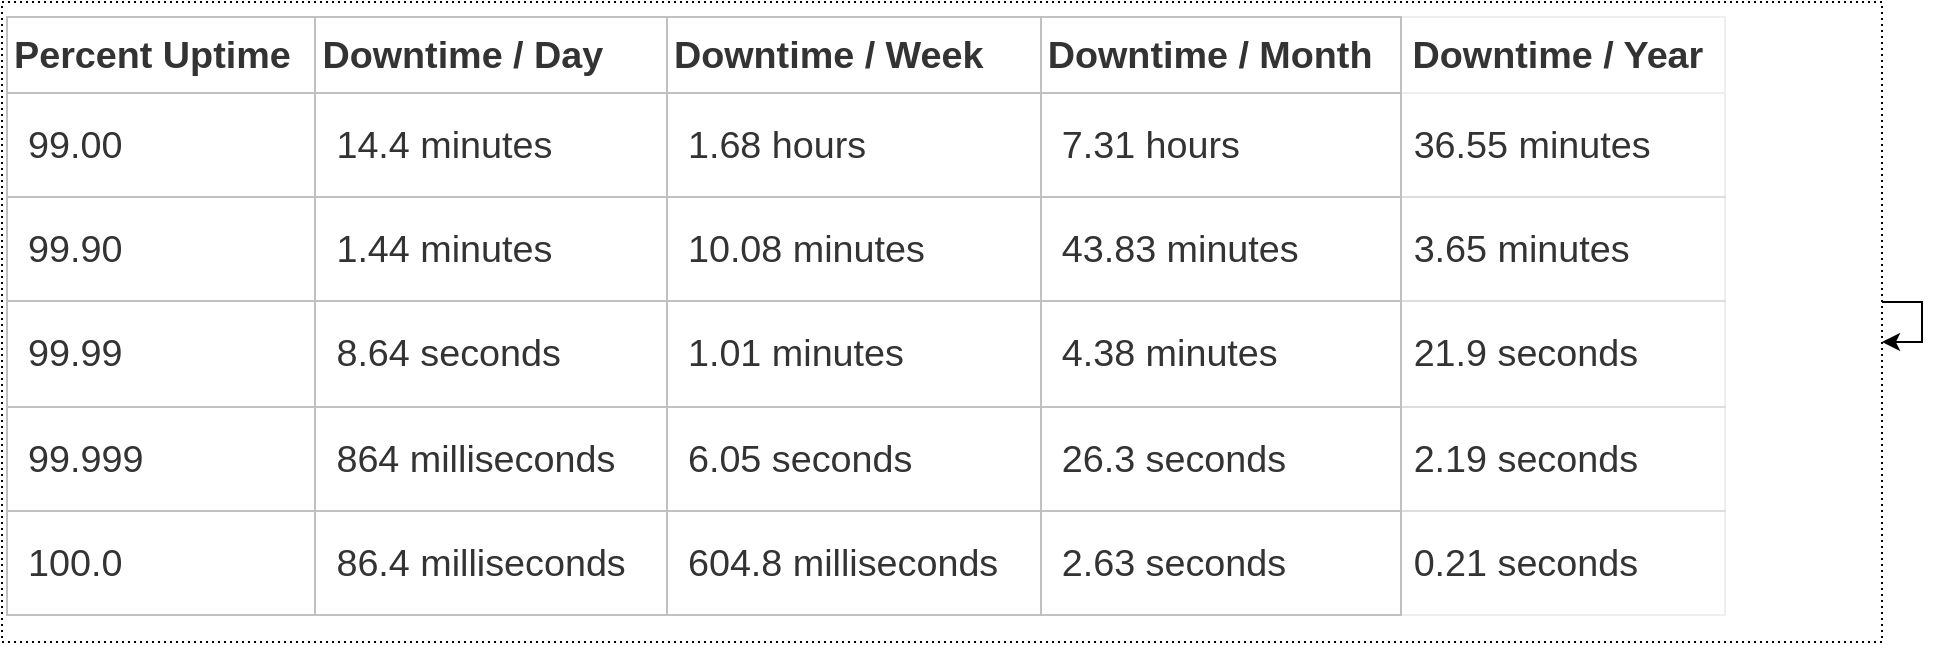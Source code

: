 <mxfile version="13.1.14" type="github">
  <diagram name="Page-1" id="bd83a815-5ea8-2e97-e5ec-87c9f400f2fa">
    <mxGraphModel dx="946" dy="614" grid="1" gridSize="10" guides="1" tooltips="1" connect="1" arrows="1" fold="1" page="1" pageScale="1.5" pageWidth="1169" pageHeight="826" background="#ffffff" math="0" shadow="0">
      <root>
        <mxCell id="0" style=";html=1;" />
        <mxCell id="1" style=";html=1;" parent="0" />
        <mxCell id="Qp-HphKMrTElHFIgSeHp-2" value="&lt;table border=&quot;1&quot; style=&quot;box-sizing: border-box ; border-collapse: collapse ; border-spacing: 0px ; font-size: 18.88px ; padding: 0px ; width: 860px ; margin: 0px auto 0.5em ; overflow: scroll ; display: table ; border: 0px ; max-width: 100% ; font-style: normal ; font-weight: 400 ; font-stretch: inherit ; line-height: 1.65em ; font-family: &amp;#34;georgia&amp;#34; , &amp;#34;baskerville&amp;#34; , &amp;#34;roman&amp;#34; , &amp;#34;times new roman&amp;#34; , &amp;#34;times&amp;#34; , serif ; outline: 0px ; vertical-align: baseline ; text-align: left ; color: rgb(51 , 51 , 51) ; letter-spacing: normal ; text-indent: 0px ; text-transform: none ; word-spacing: 0px ; background-color: rgb(255 , 255 , 255)&quot;&gt;&lt;thead style=&quot;box-sizing: border-box ; font-family: inherit ; border: 0px ; font-style: inherit ; font-variant: inherit ; font-weight: bold ; font-stretch: inherit ; font-size: inherit ; line-height: inherit ; margin: 0px ; outline: 0px ; padding: 0px ; vertical-align: baseline ; display: table-header-group&quot;&gt;&lt;tr style=&quot;box-sizing: border-box ; border: 0px ; font: inherit ; margin: 0px ; outline: 0px ; padding: 0px ; vertical-align: baseline ; display: table-row&quot;&gt;&lt;td style=&quot;box-sizing: border-box ; margin: 0px ; padding: 3px ; border: 1px solid rgb(192 , 192 , 192) ; font-style: inherit ; font-variant: inherit ; font-weight: inherit ; font-stretch: inherit ; font-size: 18.88px ; line-height: 1.65em ; outline: 0px ; vertical-align: text-top ; display: table-cell ; text-indent: 0px ; text-align: left&quot;&gt;&lt;span class=&quot;left&quot; style=&quot;font-style: inherit ; font-variant: inherit ; font-weight: inherit ; font-stretch: inherit ; font-size: inherit ; line-height: inherit ; box-sizing: border-box ; border: 0px ; margin: 0px ; outline: 0px ; padding: 0px ; vertical-align: baseline ; text-align: left&quot;&gt;&lt;font face=&quot;Helvetica&quot;&gt;Percent Uptime&lt;/font&gt;&lt;/span&gt;&lt;/td&gt;&lt;td style=&quot;box-sizing: border-box ; margin: 0px ; padding: 3px ; border: 1px solid rgb(192 , 192 , 192) ; font-style: inherit ; font-variant: inherit ; font-weight: inherit ; font-stretch: inherit ; font-size: 18.88px ; line-height: 1.65em ; outline: 0px ; vertical-align: text-top ; display: table-cell ; text-indent: 0px ; text-align: left&quot;&gt;&lt;span class=&quot;left&quot; style=&quot;box-sizing: border-box ; border: 0px ; font-style: inherit ; font-variant: inherit ; font-weight: inherit ; font-stretch: inherit ; font-size: inherit ; line-height: inherit ; margin: 0px ; outline: 0px ; padding: 0px ; vertical-align: baseline ; text-align: left&quot;&gt;&lt;font face=&quot;Helvetica&quot;&gt;Downtime / Day&lt;/font&gt;&lt;/span&gt;&lt;/td&gt;&lt;td style=&quot;box-sizing: border-box ; margin: 0px ; padding: 3px ; border: 1px solid rgb(192 , 192 , 192) ; font-style: inherit ; font-variant: inherit ; font-weight: inherit ; font-stretch: inherit ; font-size: 18.88px ; line-height: 1.65em ; outline: 0px ; vertical-align: text-top ; display: table-cell ; text-indent: 0px ; text-align: left&quot;&gt;&lt;span class=&quot;left&quot; style=&quot;box-sizing: border-box ; border: 0px ; font-style: inherit ; font-variant: inherit ; font-weight: inherit ; font-stretch: inherit ; font-size: inherit ; line-height: inherit ; margin: 0px ; outline: 0px ; padding: 0px ; vertical-align: baseline ; text-align: left&quot;&gt;&lt;font face=&quot;Helvetica&quot;&gt;Downtime / Week&lt;/font&gt;&lt;/span&gt;&lt;/td&gt;&lt;td style=&quot;box-sizing: border-box ; margin: 0px ; padding: 3px ; border: 1px solid rgb(192 , 192 , 192) ; font-style: inherit ; font-variant: inherit ; font-weight: inherit ; font-stretch: inherit ; font-size: 18.88px ; line-height: 1.65em ; outline: 0px ; vertical-align: text-top ; display: table-cell ; text-indent: 0px ; text-align: left&quot;&gt;&lt;span class=&quot;left&quot; style=&quot;font-style: inherit ; font-variant: inherit ; font-weight: inherit ; font-stretch: inherit ; font-size: inherit ; line-height: inherit ; box-sizing: border-box ; border: 0px ; margin: 0px ; outline: 0px ; padding: 0px ; vertical-align: baseline ; text-align: left&quot;&gt;&lt;font face=&quot;Helvetica&quot;&gt;Downtime / Month&lt;/font&gt;&lt;/span&gt;&lt;/td&gt;&lt;th&gt;&amp;nbsp;&lt;font face=&quot;Helvetica&quot;&gt;Downtime / Year&lt;/font&gt;&lt;/th&gt;&lt;/tr&gt;&lt;/thead&gt;&lt;tbody style=&quot;box-sizing: border-box ; max-width: 100% ; overflow: scroll&quot;&gt;&lt;tr style=&quot;box-sizing: border-box ; border-width: 0px 0px 1px ; border-bottom-style: solid ; border-bottom-color: rgb(221 , 221 , 221) ; font-style: inherit ; font-variant: inherit ; font-weight: inherit ; font-stretch: inherit ; font-size: inherit ; line-height: inherit ; margin: 0px ; outline: 0px ; padding: 0px ; vertical-align: baseline ; display: table-row&quot;&gt;&lt;td style=&quot;box-sizing: border-box ; margin: 0px ; padding: 10px ; border: 1px solid rgb(192 , 192 , 192) ; font-style: inherit ; font-variant: inherit ; font-weight: inherit ; font-stretch: inherit ; font-size: 18.88px ; line-height: 1.65em ; outline: 0px ; vertical-align: text-top ; display: table-cell ; text-indent: 0px ; text-align: left&quot;&gt;&lt;span class=&quot;left&quot; style=&quot;font-style: inherit ; font-variant: inherit ; font-weight: inherit ; font-stretch: inherit ; font-size: inherit ; line-height: inherit ; box-sizing: border-box ; border: 0px ; margin: 0px ; outline: 0px ; padding: 0px ; vertical-align: baseline ; text-align: left&quot;&gt;&lt;font face=&quot;Helvetica&quot;&gt;99.00&lt;/font&gt;&lt;/span&gt;&lt;/td&gt;&lt;td style=&quot;box-sizing: border-box ; margin: 0px ; padding: 10px ; border: 1px solid rgb(192 , 192 , 192) ; font-style: inherit ; font-variant: inherit ; font-weight: inherit ; font-stretch: inherit ; font-size: 18.88px ; line-height: 1.65em ; outline: 0px ; vertical-align: text-top ; display: table-cell ; text-indent: 0px ; text-align: left&quot;&gt;&lt;span class=&quot;left&quot; style=&quot;box-sizing: border-box ; border: 0px ; font-style: inherit ; font-variant: inherit ; font-weight: inherit ; font-stretch: inherit ; font-size: inherit ; line-height: inherit ; margin: 0px ; outline: 0px ; padding: 0px ; vertical-align: baseline ; text-align: left&quot;&gt;&lt;font face=&quot;Helvetica&quot;&gt;14.4 minutes&lt;/font&gt;&lt;/span&gt;&lt;/td&gt;&lt;td style=&quot;box-sizing: border-box ; margin: 0px ; padding: 10px ; border: 1px solid rgb(192 , 192 , 192) ; font-style: inherit ; font-variant: inherit ; font-weight: inherit ; font-stretch: inherit ; font-size: 18.88px ; line-height: 1.65em ; outline: 0px ; vertical-align: text-top ; display: table-cell ; text-indent: 0px ; text-align: left&quot;&gt;&lt;span class=&quot;left&quot; style=&quot;box-sizing: border-box ; border: 0px ; font-style: inherit ; font-variant: inherit ; font-weight: inherit ; font-stretch: inherit ; font-size: inherit ; line-height: inherit ; margin: 0px ; outline: 0px ; padding: 0px ; vertical-align: baseline ; text-align: left&quot;&gt;&lt;font face=&quot;Helvetica&quot;&gt;1.68 hours&lt;/font&gt;&lt;/span&gt;&lt;/td&gt;&lt;td style=&quot;box-sizing: border-box ; margin: 0px ; padding: 10px ; border: 1px solid rgb(192 , 192 , 192) ; font-style: inherit ; font-variant: inherit ; font-weight: inherit ; font-stretch: inherit ; font-size: 18.88px ; line-height: 1.65em ; outline: 0px ; vertical-align: text-top ; display: table-cell ; text-indent: 0px ; text-align: left&quot;&gt;&lt;span class=&quot;left&quot; style=&quot;box-sizing: border-box ; border: 0px ; font-style: inherit ; font-variant: inherit ; font-weight: inherit ; font-stretch: inherit ; font-size: inherit ; line-height: inherit ; margin: 0px ; outline: 0px ; padding: 0px ; vertical-align: baseline ; text-align: left&quot;&gt;&lt;font face=&quot;Helvetica&quot;&gt;7.31 hours&lt;/font&gt;&lt;/span&gt;&lt;/td&gt;&lt;td&gt;&lt;font face=&quot;Helvetica&quot;&gt;&amp;nbsp;36.55 minutes&lt;/font&gt;&lt;/td&gt;&lt;/tr&gt;&lt;tr style=&quot;box-sizing: border-box ; border-width: 0px 0px 1px ; border-bottom-style: solid ; border-bottom-color: rgb(221 , 221 , 221) ; font-style: inherit ; font-variant: inherit ; font-weight: inherit ; font-stretch: inherit ; font-size: inherit ; line-height: inherit ; margin: 0px ; outline: 0px ; padding: 0px ; vertical-align: baseline ; display: table-row&quot;&gt;&lt;td style=&quot;box-sizing: border-box ; margin: 0px ; padding: 10px ; border: 1px solid rgb(192 , 192 , 192) ; font-style: inherit ; font-variant: inherit ; font-weight: inherit ; font-stretch: inherit ; font-size: 18.88px ; line-height: 1.65em ; outline: 0px ; vertical-align: text-top ; display: table-cell ; text-indent: 0px ; text-align: left&quot;&gt;&lt;span class=&quot;left&quot; style=&quot;box-sizing: border-box ; border: 0px ; font-style: inherit ; font-variant: inherit ; font-weight: inherit ; font-stretch: inherit ; font-size: inherit ; line-height: inherit ; margin: 0px ; outline: 0px ; padding: 0px ; vertical-align: baseline ; text-align: left&quot;&gt;&lt;font face=&quot;Helvetica&quot;&gt;99.90&lt;/font&gt;&lt;/span&gt;&lt;/td&gt;&lt;td style=&quot;box-sizing: border-box ; margin: 0px ; padding: 10px ; border: 1px solid rgb(192 , 192 , 192) ; font-style: inherit ; font-variant: inherit ; font-weight: inherit ; font-stretch: inherit ; font-size: 18.88px ; line-height: 1.65em ; outline: 0px ; vertical-align: text-top ; display: table-cell ; text-indent: 0px ; text-align: left&quot;&gt;&lt;span class=&quot;left&quot; style=&quot;box-sizing: border-box ; border: 0px ; font-style: inherit ; font-variant: inherit ; font-weight: inherit ; font-stretch: inherit ; font-size: inherit ; line-height: inherit ; margin: 0px ; outline: 0px ; padding: 0px ; vertical-align: baseline ; text-align: left&quot;&gt;&lt;font face=&quot;Helvetica&quot;&gt;1.44 minutes&lt;/font&gt;&lt;/span&gt;&lt;/td&gt;&lt;td style=&quot;box-sizing: border-box ; margin: 0px ; padding: 10px ; border: 1px solid rgb(192 , 192 , 192) ; font-style: inherit ; font-variant: inherit ; font-weight: inherit ; font-stretch: inherit ; font-size: 18.88px ; line-height: 1.65em ; outline: 0px ; vertical-align: text-top ; display: table-cell ; text-indent: 0px ; text-align: left&quot;&gt;&lt;span class=&quot;left&quot; style=&quot;box-sizing: border-box ; border: 0px ; font-style: inherit ; font-variant: inherit ; font-weight: inherit ; font-stretch: inherit ; font-size: inherit ; line-height: inherit ; margin: 0px ; outline: 0px ; padding: 0px ; vertical-align: baseline ; text-align: left&quot;&gt;&lt;font face=&quot;Helvetica&quot;&gt;10.08 minutes&lt;/font&gt;&lt;/span&gt;&lt;/td&gt;&lt;td style=&quot;box-sizing: border-box ; margin: 0px ; padding: 10px ; border: 1px solid rgb(192 , 192 , 192) ; font-style: inherit ; font-variant: inherit ; font-weight: inherit ; font-stretch: inherit ; font-size: 18.88px ; line-height: 1.65em ; outline: 0px ; vertical-align: text-top ; display: table-cell ; text-indent: 0px ; text-align: left&quot;&gt;&lt;span class=&quot;left&quot; style=&quot;box-sizing: border-box ; border: 0px ; font-style: inherit ; font-variant: inherit ; font-weight: inherit ; font-stretch: inherit ; font-size: inherit ; line-height: inherit ; margin: 0px ; outline: 0px ; padding: 0px ; vertical-align: baseline ; text-align: left&quot;&gt;&lt;font face=&quot;Helvetica&quot;&gt;43.83 minutes&lt;/font&gt;&lt;/span&gt;&lt;/td&gt;&lt;td&gt;&lt;font face=&quot;Helvetica&quot;&gt;&amp;nbsp;3.65 minutes&lt;/font&gt;&lt;/td&gt;&lt;/tr&gt;&lt;tr style=&quot;box-sizing: border-box ; border-width: 0px 0px 1px ; border-bottom-style: solid ; border-bottom-color: rgb(221 , 221 , 221) ; font-style: inherit ; font-variant: inherit ; font-weight: inherit ; font-stretch: inherit ; font-size: inherit ; line-height: inherit ; margin: 0px ; outline: 0px ; padding: 0px ; vertical-align: baseline ; display: table-row&quot;&gt;&lt;td style=&quot;box-sizing: border-box ; margin: 0px ; padding: 10px ; border: 1px solid rgb(192 , 192 , 192) ; font-style: inherit ; font-variant: inherit ; font-weight: inherit ; font-stretch: inherit ; font-size: 18.88px ; line-height: 1.65em ; outline: 0px ; vertical-align: text-top ; display: table-cell ; text-indent: 0px ; text-align: left&quot;&gt;&lt;span class=&quot;left&quot; style=&quot;box-sizing: border-box ; border: 0px ; font-style: inherit ; font-variant: inherit ; font-weight: inherit ; font-stretch: inherit ; font-size: inherit ; line-height: inherit ; margin: 0px ; outline: 0px ; padding: 0px ; vertical-align: baseline ; text-align: left&quot;&gt;&lt;font face=&quot;Helvetica&quot;&gt;99.99&lt;/font&gt;&lt;/span&gt;&lt;/td&gt;&lt;td style=&quot;box-sizing: border-box ; margin: 0px ; padding: 10px ; border: 1px solid rgb(192 , 192 , 192) ; font-style: inherit ; font-variant: inherit ; font-weight: inherit ; font-stretch: inherit ; font-size: 18.88px ; line-height: 1.65em ; outline: 0px ; vertical-align: text-top ; display: table-cell ; text-indent: 0px ; text-align: left&quot;&gt;&lt;span class=&quot;left&quot; style=&quot;box-sizing: border-box ; border: 0px ; font-style: inherit ; font-variant: inherit ; font-weight: inherit ; font-stretch: inherit ; font-size: inherit ; line-height: inherit ; margin: 0px ; outline: 0px ; padding: 0px ; vertical-align: baseline ; text-align: left&quot;&gt;&lt;font face=&quot;Helvetica&quot;&gt;8.64 seconds&lt;/font&gt;&lt;/span&gt;&lt;/td&gt;&lt;td style=&quot;box-sizing: border-box ; margin: 0px ; padding: 10px ; border: 1px solid rgb(192 , 192 , 192) ; font-style: inherit ; font-variant: inherit ; font-weight: inherit ; font-stretch: inherit ; font-size: 18.88px ; line-height: 1.65em ; outline: 0px ; vertical-align: text-top ; display: table-cell ; text-indent: 0px ; text-align: left&quot;&gt;&lt;span class=&quot;left&quot; style=&quot;box-sizing: border-box ; border: 0px ; font-style: inherit ; font-variant: inherit ; font-weight: inherit ; font-stretch: inherit ; font-size: inherit ; line-height: inherit ; margin: 0px ; outline: 0px ; padding: 0px ; vertical-align: baseline ; text-align: left&quot;&gt;&lt;font face=&quot;Helvetica&quot;&gt;1.01 minutes&lt;/font&gt;&lt;/span&gt;&lt;/td&gt;&lt;td style=&quot;box-sizing: border-box ; margin: 0px ; padding: 10px ; border: 1px solid rgb(192 , 192 , 192) ; font-style: inherit ; font-variant: inherit ; font-weight: inherit ; font-stretch: inherit ; font-size: 18.88px ; line-height: 1.65em ; outline: 0px ; vertical-align: text-top ; display: table-cell ; text-indent: 0px ; text-align: left&quot;&gt;&lt;span class=&quot;left&quot; style=&quot;box-sizing: border-box ; border: 0px ; font-style: inherit ; font-variant: inherit ; font-weight: inherit ; font-stretch: inherit ; font-size: inherit ; line-height: inherit ; margin: 0px ; outline: 0px ; padding: 0px ; vertical-align: baseline ; text-align: left&quot;&gt;&lt;font face=&quot;Helvetica&quot;&gt;4.38 minutes&lt;/font&gt;&lt;/span&gt;&lt;/td&gt;&lt;td&gt;&lt;font face=&quot;Helvetica&quot;&gt;&amp;nbsp;21.9 seconds&lt;/font&gt;&lt;/td&gt;&lt;/tr&gt;&lt;tr style=&quot;box-sizing: border-box ; border-width: 0px 0px 1px ; border-bottom-style: solid ; border-bottom-color: rgb(221 , 221 , 221) ; font-style: inherit ; font-variant: inherit ; font-weight: inherit ; font-stretch: inherit ; font-size: inherit ; line-height: inherit ; margin: 0px ; outline: 0px ; padding: 0px ; vertical-align: baseline ; display: table-row&quot;&gt;&lt;td style=&quot;box-sizing: border-box ; margin: 0px ; padding: 10px ; border: 1px solid rgb(192 , 192 , 192) ; font-style: inherit ; font-variant: inherit ; font-weight: inherit ; font-stretch: inherit ; font-size: 18.88px ; line-height: 1.65em ; outline: 0px ; vertical-align: text-top ; display: table-cell ; text-indent: 0px ; text-align: left&quot;&gt;&lt;span class=&quot;left&quot; style=&quot;box-sizing: border-box ; border: 0px ; font-style: inherit ; font-variant: inherit ; font-weight: inherit ; font-stretch: inherit ; font-size: inherit ; line-height: inherit ; margin: 0px ; outline: 0px ; padding: 0px ; vertical-align: baseline ; text-align: left&quot;&gt;&lt;font face=&quot;Helvetica&quot;&gt;99.999&lt;/font&gt;&lt;/span&gt;&lt;/td&gt;&lt;td style=&quot;box-sizing: border-box ; margin: 0px ; padding: 10px ; border: 1px solid rgb(192 , 192 , 192) ; font-style: inherit ; font-variant: inherit ; font-weight: inherit ; font-stretch: inherit ; font-size: 18.88px ; line-height: 1.65em ; outline: 0px ; vertical-align: text-top ; display: table-cell ; text-indent: 0px ; text-align: left&quot;&gt;&lt;span class=&quot;left&quot; style=&quot;box-sizing: border-box ; border: 0px ; font-style: inherit ; font-variant: inherit ; font-weight: inherit ; font-stretch: inherit ; font-size: inherit ; line-height: inherit ; margin: 0px ; outline: 0px ; padding: 0px ; vertical-align: baseline ; text-align: left&quot;&gt;&lt;font face=&quot;Helvetica&quot;&gt;864 milliseconds&lt;/font&gt;&lt;/span&gt;&lt;/td&gt;&lt;td style=&quot;box-sizing: border-box ; margin: 0px ; padding: 10px ; border: 1px solid rgb(192 , 192 , 192) ; font-style: inherit ; font-variant: inherit ; font-weight: inherit ; font-stretch: inherit ; font-size: 18.88px ; line-height: 1.65em ; outline: 0px ; vertical-align: text-top ; display: table-cell ; text-indent: 0px ; text-align: left&quot;&gt;&lt;span class=&quot;left&quot; style=&quot;box-sizing: border-box ; border: 0px ; font-style: inherit ; font-variant: inherit ; font-weight: inherit ; font-stretch: inherit ; font-size: inherit ; line-height: inherit ; margin: 0px ; outline: 0px ; padding: 0px ; vertical-align: baseline ; text-align: left&quot;&gt;&lt;font face=&quot;Helvetica&quot;&gt;6.05 seconds&lt;/font&gt;&lt;/span&gt;&lt;/td&gt;&lt;td style=&quot;box-sizing: border-box ; margin: 0px ; padding: 10px ; border: 1px solid rgb(192 , 192 , 192) ; font-style: inherit ; font-variant: inherit ; font-weight: inherit ; font-stretch: inherit ; font-size: 18.88px ; line-height: 1.65em ; outline: 0px ; vertical-align: text-top ; display: table-cell ; text-indent: 0px ; text-align: left&quot;&gt;&lt;span class=&quot;left&quot; style=&quot;box-sizing: border-box ; border: 0px ; font-style: inherit ; font-variant: inherit ; font-weight: inherit ; font-stretch: inherit ; font-size: inherit ; line-height: inherit ; margin: 0px ; outline: 0px ; padding: 0px ; vertical-align: baseline ; text-align: left&quot;&gt;&lt;font face=&quot;Helvetica&quot;&gt;26.3 seconds&lt;/font&gt;&lt;/span&gt;&lt;/td&gt;&lt;td&gt;&lt;font face=&quot;Helvetica&quot;&gt;&amp;nbsp;2.19 seconds&lt;/font&gt;&lt;/td&gt;&lt;/tr&gt;&lt;tr style=&quot;box-sizing: border-box ; border: 0px ; font: inherit ; margin: 0px ; outline: 0px ; padding: 0px ; vertical-align: baseline ; display: table-row&quot;&gt;&lt;td style=&quot;box-sizing: border-box ; margin: 0px ; padding: 10px ; border: 1px solid rgb(192 , 192 , 192) ; font-style: inherit ; font-variant: inherit ; font-weight: inherit ; font-stretch: inherit ; font-size: 18.88px ; line-height: 1.65em ; outline: 0px ; vertical-align: text-top ; display: table-cell ; text-indent: 0px ; text-align: left&quot;&gt;&lt;span class=&quot;left&quot; style=&quot;box-sizing: border-box ; border: 0px ; font-style: inherit ; font-variant: inherit ; font-weight: inherit ; font-stretch: inherit ; font-size: inherit ; line-height: inherit ; margin: 0px ; outline: 0px ; padding: 0px ; vertical-align: baseline ; text-align: left&quot;&gt;&lt;font face=&quot;Helvetica&quot;&gt;100.0&lt;/font&gt;&lt;/span&gt;&lt;/td&gt;&lt;td style=&quot;box-sizing: border-box ; margin: 0px ; padding: 10px ; border: 1px solid rgb(192 , 192 , 192) ; font-style: inherit ; font-variant: inherit ; font-weight: inherit ; font-stretch: inherit ; font-size: 18.88px ; line-height: 1.65em ; outline: 0px ; vertical-align: text-top ; display: table-cell ; text-indent: 0px ; text-align: left&quot;&gt;&lt;span class=&quot;left&quot; style=&quot;box-sizing: border-box ; border: 0px ; font-style: inherit ; font-variant: inherit ; font-weight: inherit ; font-stretch: inherit ; font-size: inherit ; line-height: inherit ; margin: 0px ; outline: 0px ; padding: 0px ; vertical-align: baseline ; text-align: left&quot;&gt;&lt;font face=&quot;Helvetica&quot;&gt;86.4 milliseconds&lt;/font&gt;&lt;/span&gt;&lt;/td&gt;&lt;td style=&quot;box-sizing: border-box ; margin: 0px ; padding: 10px ; border: 1px solid rgb(192 , 192 , 192) ; font-style: inherit ; font-variant: inherit ; font-weight: inherit ; font-stretch: inherit ; font-size: 18.88px ; line-height: 1.65em ; outline: 0px ; vertical-align: text-top ; display: table-cell ; text-indent: 0px ; text-align: left&quot;&gt;&lt;span class=&quot;left&quot; style=&quot;box-sizing: border-box ; border: 0px ; font-style: inherit ; font-variant: inherit ; font-weight: inherit ; font-stretch: inherit ; font-size: inherit ; line-height: inherit ; margin: 0px ; outline: 0px ; padding: 0px ; vertical-align: baseline ; text-align: left&quot;&gt;&lt;font face=&quot;Helvetica&quot;&gt;604.8 milliseconds&lt;/font&gt;&lt;/span&gt;&lt;/td&gt;&lt;td style=&quot;box-sizing: border-box ; margin: 0px ; padding: 10px ; border: 1px solid rgb(192 , 192 , 192) ; font-style: inherit ; font-variant: inherit ; font-weight: inherit ; font-stretch: inherit ; font-size: 18.88px ; line-height: 1.65em ; outline: 0px ; vertical-align: text-top ; display: table-cell ; text-indent: 0px ; text-align: left&quot;&gt;&lt;span class=&quot;left&quot; style=&quot;font-style: inherit ; font-variant: inherit ; font-weight: inherit ; font-stretch: inherit ; font-size: inherit ; line-height: inherit ; box-sizing: border-box ; border: 0px ; margin: 0px ; outline: 0px ; padding: 0px ; vertical-align: baseline ; text-align: left&quot;&gt;&lt;font face=&quot;Helvetica&quot;&gt;2.63 seconds&lt;/font&gt;&lt;/span&gt;&lt;/td&gt;&lt;td&gt;&lt;font face=&quot;Helvetica&quot;&gt;&amp;nbsp;0.21 seconds&lt;/font&gt;&lt;/td&gt;&lt;/tr&gt;&lt;/tbody&gt;&lt;/table&gt;" style="text;whiteSpace=wrap;html=1;fillColor=none;strokeColor=#000000;dashed=1;dashPattern=1 2;" parent="1" vertex="1">
          <mxGeometry x="50" y="140" width="940" height="320" as="geometry" />
        </mxCell>
        <mxCell id="Qp-HphKMrTElHFIgSeHp-3" style="edgeStyle=orthogonalEdgeStyle;rounded=0;orthogonalLoop=1;jettySize=auto;html=1;" parent="1" source="Qp-HphKMrTElHFIgSeHp-2" target="Qp-HphKMrTElHFIgSeHp-2" edge="1">
          <mxGeometry relative="1" as="geometry" />
        </mxCell>
      </root>
    </mxGraphModel>
  </diagram>
</mxfile>
